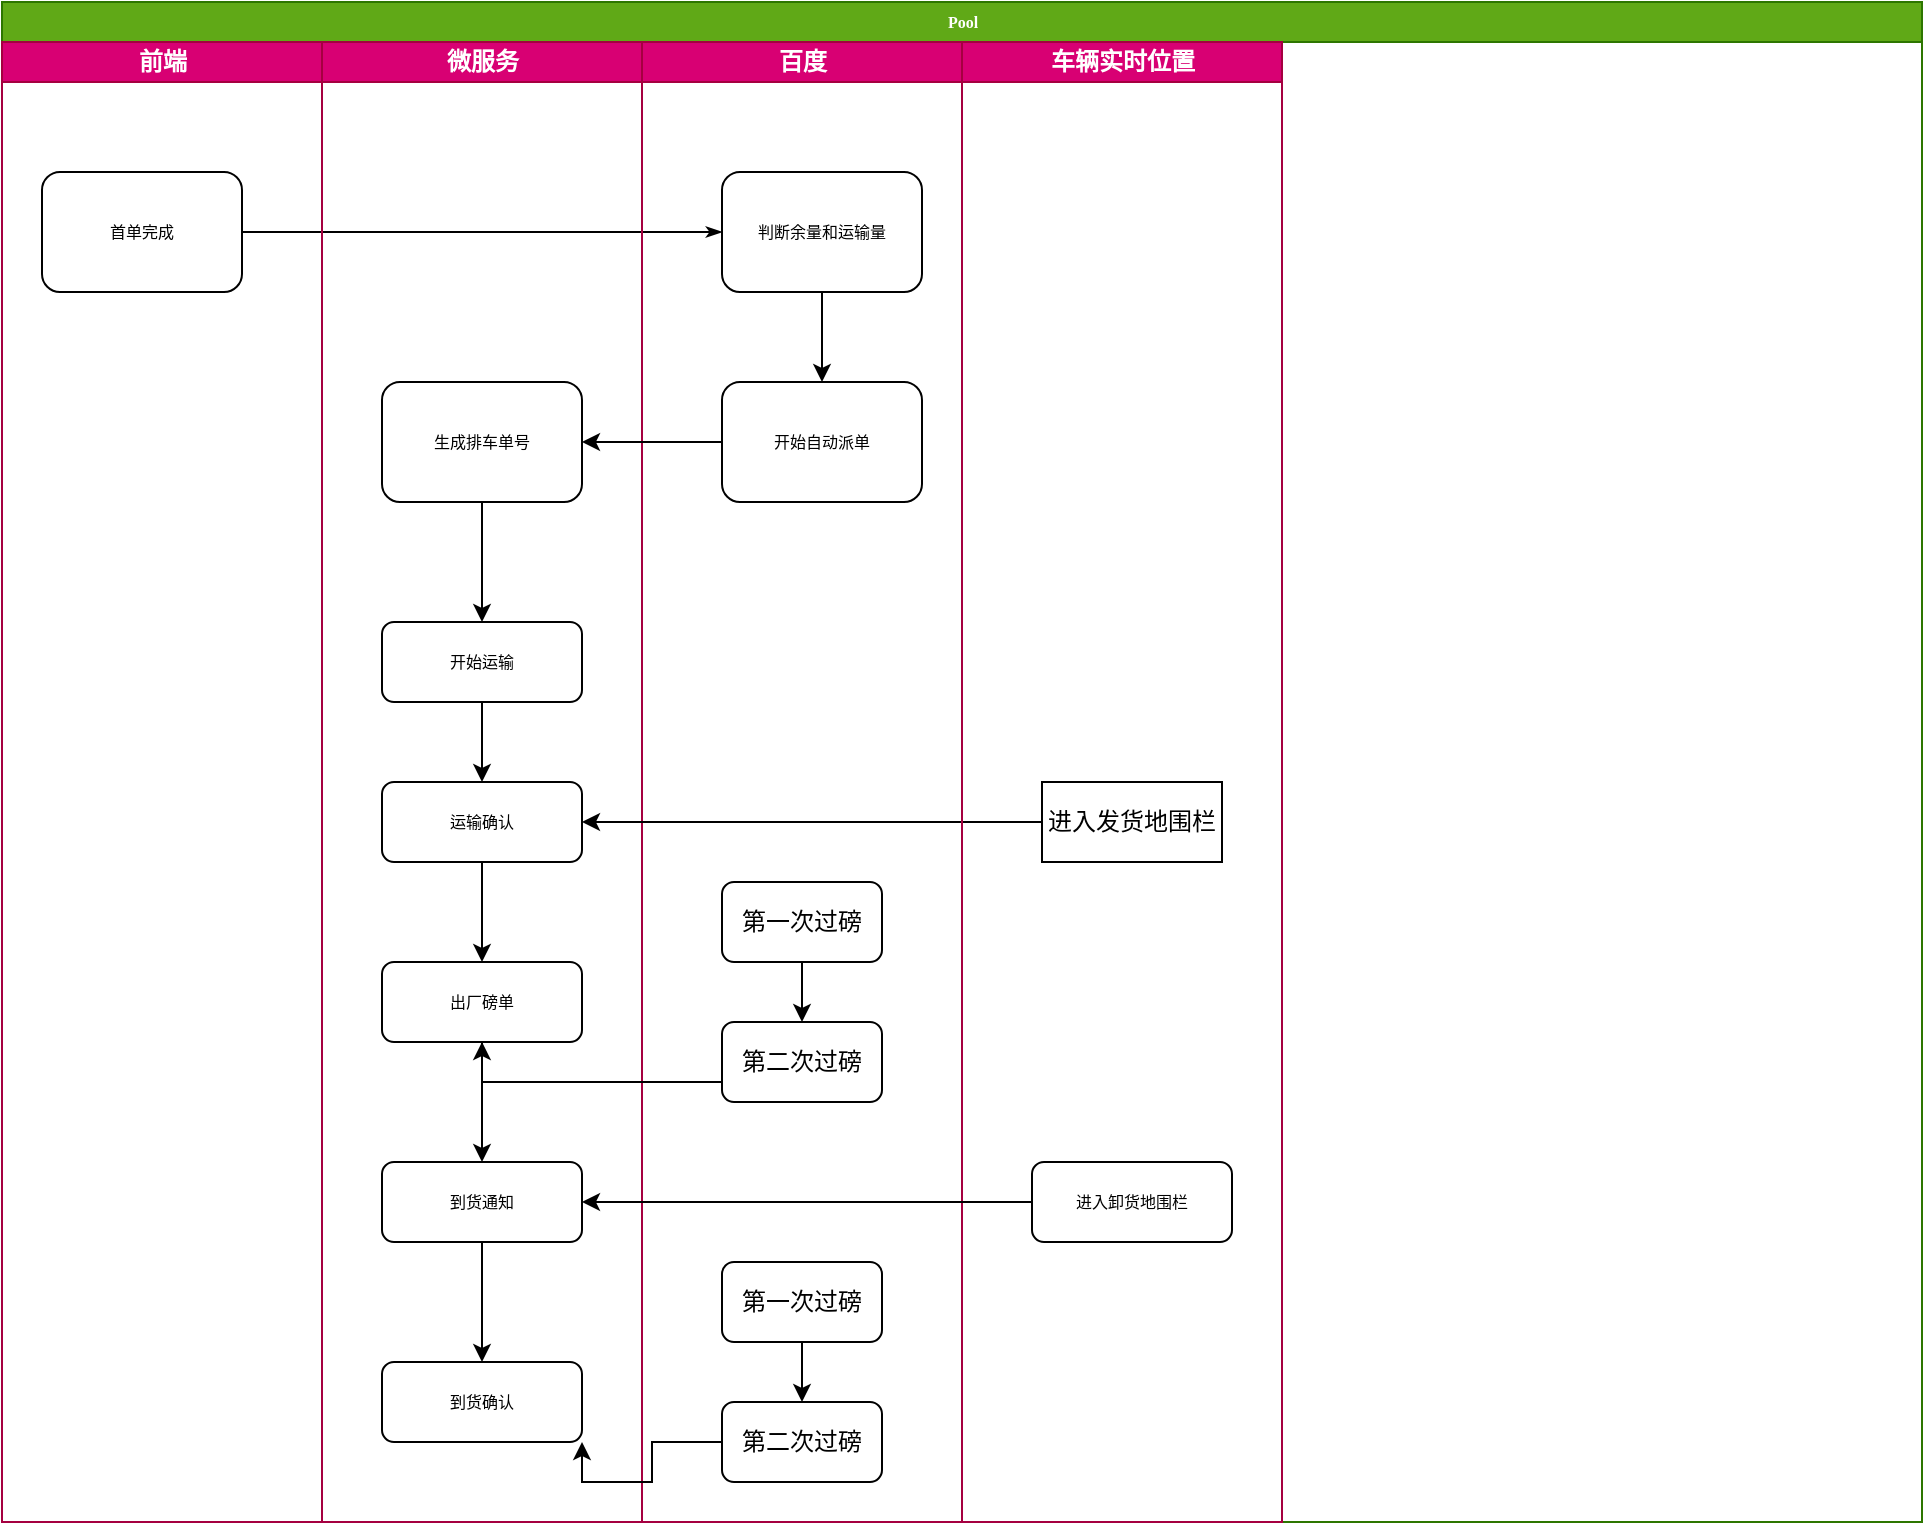 <mxfile version="21.1.4" type="github">
  <diagram name="Page-1" id="74e2e168-ea6b-b213-b513-2b3c1d86103e">
    <mxGraphModel dx="2074" dy="1134" grid="1" gridSize="10" guides="1" tooltips="1" connect="1" arrows="1" fold="1" page="1" pageScale="1" pageWidth="1100" pageHeight="850" background="none" math="0" shadow="0">
      <root>
        <mxCell id="0" />
        <mxCell id="1" parent="0" />
        <mxCell id="77e6c97f196da883-1" value="Pool" style="swimlane;html=1;childLayout=stackLayout;startSize=20;rounded=0;shadow=0;labelBackgroundColor=none;strokeWidth=1;fontFamily=Verdana;fontSize=8;align=center;fillColor=#60a917;fontColor=#ffffff;strokeColor=#2D7600;" parent="1" vertex="1">
          <mxGeometry x="70" y="40" width="960" height="760" as="geometry" />
        </mxCell>
        <mxCell id="77e6c97f196da883-2" value="前端" style="swimlane;html=1;startSize=20;fillColor=#d80073;fontColor=#ffffff;strokeColor=#A50040;" parent="77e6c97f196da883-1" vertex="1">
          <mxGeometry y="20" width="160" height="740" as="geometry" />
        </mxCell>
        <mxCell id="77e6c97f196da883-8" value="首单完成" style="rounded=1;whiteSpace=wrap;html=1;shadow=0;labelBackgroundColor=none;strokeWidth=1;fontFamily=Verdana;fontSize=8;align=center;" parent="77e6c97f196da883-2" vertex="1">
          <mxGeometry x="20" y="65" width="100" height="60" as="geometry" />
        </mxCell>
        <mxCell id="77e6c97f196da883-26" style="edgeStyle=orthogonalEdgeStyle;rounded=1;html=1;labelBackgroundColor=none;startArrow=none;startFill=0;startSize=5;endArrow=classicThin;endFill=1;endSize=5;jettySize=auto;orthogonalLoop=1;strokeWidth=1;fontFamily=Verdana;fontSize=8;entryX=0;entryY=0.5;entryDx=0;entryDy=0;" parent="77e6c97f196da883-1" source="77e6c97f196da883-8" target="4tRq5iD_RLKed55LPY2R-1" edge="1">
          <mxGeometry relative="1" as="geometry">
            <mxPoint x="190" y="115" as="targetPoint" />
          </mxGeometry>
        </mxCell>
        <mxCell id="77e6c97f196da883-3" value="微服务" style="swimlane;html=1;startSize=20;fillColor=#d80073;fontColor=#ffffff;strokeColor=#A50040;" parent="77e6c97f196da883-1" vertex="1">
          <mxGeometry x="160" y="20" width="160" height="740" as="geometry" />
        </mxCell>
        <mxCell id="4tRq5iD_RLKed55LPY2R-7" value="" style="edgeStyle=orthogonalEdgeStyle;rounded=0;orthogonalLoop=1;jettySize=auto;html=1;" edge="1" parent="77e6c97f196da883-3" source="77e6c97f196da883-9" target="4tRq5iD_RLKed55LPY2R-6">
          <mxGeometry relative="1" as="geometry" />
        </mxCell>
        <mxCell id="77e6c97f196da883-9" value="生成排车单号" style="rounded=1;whiteSpace=wrap;html=1;shadow=0;labelBackgroundColor=none;strokeWidth=1;fontFamily=Verdana;fontSize=8;align=center;" parent="77e6c97f196da883-3" vertex="1">
          <mxGeometry x="30" y="170" width="100" height="60" as="geometry" />
        </mxCell>
        <mxCell id="4tRq5iD_RLKed55LPY2R-17" value="" style="edgeStyle=orthogonalEdgeStyle;rounded=0;orthogonalLoop=1;jettySize=auto;html=1;" edge="1" parent="77e6c97f196da883-3" source="4tRq5iD_RLKed55LPY2R-6" target="4tRq5iD_RLKed55LPY2R-16">
          <mxGeometry relative="1" as="geometry" />
        </mxCell>
        <mxCell id="4tRq5iD_RLKed55LPY2R-6" value="开始运输" style="whiteSpace=wrap;html=1;fontSize=8;fontFamily=Verdana;rounded=1;shadow=0;labelBackgroundColor=none;strokeWidth=1;" vertex="1" parent="77e6c97f196da883-3">
          <mxGeometry x="30" y="290" width="100" height="40" as="geometry" />
        </mxCell>
        <mxCell id="4tRq5iD_RLKed55LPY2R-19" value="" style="edgeStyle=orthogonalEdgeStyle;rounded=0;orthogonalLoop=1;jettySize=auto;html=1;" edge="1" parent="77e6c97f196da883-3" source="4tRq5iD_RLKed55LPY2R-16" target="4tRq5iD_RLKed55LPY2R-18">
          <mxGeometry relative="1" as="geometry" />
        </mxCell>
        <mxCell id="4tRq5iD_RLKed55LPY2R-16" value="运输确认" style="whiteSpace=wrap;html=1;fontSize=8;fontFamily=Verdana;rounded=1;shadow=0;labelBackgroundColor=none;strokeWidth=1;" vertex="1" parent="77e6c97f196da883-3">
          <mxGeometry x="30" y="370" width="100" height="40" as="geometry" />
        </mxCell>
        <mxCell id="4tRq5iD_RLKed55LPY2R-21" value="" style="edgeStyle=orthogonalEdgeStyle;rounded=0;orthogonalLoop=1;jettySize=auto;html=1;" edge="1" parent="77e6c97f196da883-3" source="4tRq5iD_RLKed55LPY2R-18" target="4tRq5iD_RLKed55LPY2R-20">
          <mxGeometry relative="1" as="geometry" />
        </mxCell>
        <mxCell id="4tRq5iD_RLKed55LPY2R-18" value="出厂磅单" style="whiteSpace=wrap;html=1;fontSize=8;fontFamily=Verdana;rounded=1;shadow=0;labelBackgroundColor=none;strokeWidth=1;" vertex="1" parent="77e6c97f196da883-3">
          <mxGeometry x="30" y="460" width="100" height="40" as="geometry" />
        </mxCell>
        <mxCell id="4tRq5iD_RLKed55LPY2R-23" value="" style="edgeStyle=orthogonalEdgeStyle;rounded=0;orthogonalLoop=1;jettySize=auto;html=1;" edge="1" parent="77e6c97f196da883-3" source="4tRq5iD_RLKed55LPY2R-20" target="4tRq5iD_RLKed55LPY2R-22">
          <mxGeometry relative="1" as="geometry" />
        </mxCell>
        <mxCell id="4tRq5iD_RLKed55LPY2R-20" value="到货通知" style="whiteSpace=wrap;html=1;fontSize=8;fontFamily=Verdana;rounded=1;shadow=0;labelBackgroundColor=none;strokeWidth=1;" vertex="1" parent="77e6c97f196da883-3">
          <mxGeometry x="30" y="560" width="100" height="40" as="geometry" />
        </mxCell>
        <mxCell id="4tRq5iD_RLKed55LPY2R-22" value="到货确认" style="whiteSpace=wrap;html=1;fontSize=8;fontFamily=Verdana;rounded=1;shadow=0;labelBackgroundColor=none;strokeWidth=1;" vertex="1" parent="77e6c97f196da883-3">
          <mxGeometry x="30" y="660" width="100" height="40" as="geometry" />
        </mxCell>
        <mxCell id="77e6c97f196da883-4" value="百度" style="swimlane;html=1;startSize=20;fillColor=#d80073;fontColor=#ffffff;strokeColor=#A50040;" parent="77e6c97f196da883-1" vertex="1">
          <mxGeometry x="320" y="20" width="160" height="740" as="geometry" />
        </mxCell>
        <mxCell id="4tRq5iD_RLKed55LPY2R-4" value="" style="edgeStyle=orthogonalEdgeStyle;rounded=0;orthogonalLoop=1;jettySize=auto;html=1;" edge="1" parent="77e6c97f196da883-4" source="4tRq5iD_RLKed55LPY2R-1" target="4tRq5iD_RLKed55LPY2R-3">
          <mxGeometry relative="1" as="geometry" />
        </mxCell>
        <mxCell id="4tRq5iD_RLKed55LPY2R-1" value="判断余量和运输量" style="rounded=1;whiteSpace=wrap;html=1;shadow=0;labelBackgroundColor=none;strokeWidth=1;fontFamily=Verdana;fontSize=8;align=center;" vertex="1" parent="77e6c97f196da883-4">
          <mxGeometry x="40" y="65" width="100" height="60" as="geometry" />
        </mxCell>
        <mxCell id="4tRq5iD_RLKed55LPY2R-3" value="开始自动派单" style="rounded=1;whiteSpace=wrap;html=1;shadow=0;labelBackgroundColor=none;strokeWidth=1;fontFamily=Verdana;fontSize=8;align=center;" vertex="1" parent="77e6c97f196da883-4">
          <mxGeometry x="40" y="170" width="100" height="60" as="geometry" />
        </mxCell>
        <mxCell id="4tRq5iD_RLKed55LPY2R-69" value="" style="edgeStyle=orthogonalEdgeStyle;rounded=0;orthogonalLoop=1;jettySize=auto;html=1;" edge="1" parent="77e6c97f196da883-4" source="4tRq5iD_RLKed55LPY2R-40" target="4tRq5iD_RLKed55LPY2R-68">
          <mxGeometry relative="1" as="geometry" />
        </mxCell>
        <mxCell id="4tRq5iD_RLKed55LPY2R-40" value="第一次过磅" style="rounded=1;whiteSpace=wrap;html=1;" vertex="1" parent="77e6c97f196da883-4">
          <mxGeometry x="40" y="420" width="80" height="40" as="geometry" />
        </mxCell>
        <mxCell id="4tRq5iD_RLKed55LPY2R-68" value="第二次过磅" style="rounded=1;whiteSpace=wrap;html=1;" vertex="1" parent="77e6c97f196da883-4">
          <mxGeometry x="40" y="490" width="80" height="40" as="geometry" />
        </mxCell>
        <mxCell id="4tRq5iD_RLKed55LPY2R-72" value="第一次过磅" style="rounded=1;whiteSpace=wrap;html=1;" vertex="1" parent="77e6c97f196da883-4">
          <mxGeometry x="40" y="610" width="80" height="40" as="geometry" />
        </mxCell>
        <mxCell id="4tRq5iD_RLKed55LPY2R-73" value="第二次过磅" style="rounded=1;whiteSpace=wrap;html=1;" vertex="1" parent="77e6c97f196da883-4">
          <mxGeometry x="40" y="680" width="80" height="40" as="geometry" />
        </mxCell>
        <mxCell id="4tRq5iD_RLKed55LPY2R-71" value="" style="edgeStyle=orthogonalEdgeStyle;rounded=0;orthogonalLoop=1;jettySize=auto;html=1;" edge="1" parent="77e6c97f196da883-4" source="4tRq5iD_RLKed55LPY2R-72" target="4tRq5iD_RLKed55LPY2R-73">
          <mxGeometry relative="1" as="geometry" />
        </mxCell>
        <mxCell id="4tRq5iD_RLKed55LPY2R-5" value="" style="edgeStyle=orthogonalEdgeStyle;rounded=0;orthogonalLoop=1;jettySize=auto;html=1;" edge="1" parent="77e6c97f196da883-1" source="4tRq5iD_RLKed55LPY2R-3" target="77e6c97f196da883-9">
          <mxGeometry relative="1" as="geometry" />
        </mxCell>
        <mxCell id="4tRq5iD_RLKed55LPY2R-25" style="edgeStyle=orthogonalEdgeStyle;rounded=0;orthogonalLoop=1;jettySize=auto;html=1;entryX=1;entryY=0.5;entryDx=0;entryDy=0;" edge="1" parent="77e6c97f196da883-1" source="4tRq5iD_RLKed55LPY2R-24" target="4tRq5iD_RLKed55LPY2R-16">
          <mxGeometry relative="1" as="geometry" />
        </mxCell>
        <mxCell id="77e6c97f196da883-6" value="车辆实时位置" style="swimlane;html=1;startSize=20;fillColor=#d80073;fontColor=#ffffff;strokeColor=#A50040;" parent="77e6c97f196da883-1" vertex="1">
          <mxGeometry x="480" y="20" width="160" height="740" as="geometry" />
        </mxCell>
        <mxCell id="4tRq5iD_RLKed55LPY2R-24" value="进入发货地围栏" style="rounded=0;whiteSpace=wrap;html=1;" vertex="1" parent="77e6c97f196da883-6">
          <mxGeometry x="40" y="370" width="90" height="40" as="geometry" />
        </mxCell>
        <mxCell id="4tRq5iD_RLKed55LPY2R-38" value="进入卸货地围栏" style="whiteSpace=wrap;html=1;fontSize=8;fontFamily=Verdana;rounded=1;shadow=0;labelBackgroundColor=none;strokeWidth=1;" vertex="1" parent="77e6c97f196da883-6">
          <mxGeometry x="35" y="560" width="100" height="40" as="geometry" />
        </mxCell>
        <mxCell id="4tRq5iD_RLKed55LPY2R-39" style="edgeStyle=orthogonalEdgeStyle;rounded=0;orthogonalLoop=1;jettySize=auto;html=1;entryX=1;entryY=0.5;entryDx=0;entryDy=0;" edge="1" parent="77e6c97f196da883-1" source="4tRq5iD_RLKed55LPY2R-38" target="4tRq5iD_RLKed55LPY2R-20">
          <mxGeometry relative="1" as="geometry" />
        </mxCell>
        <mxCell id="4tRq5iD_RLKed55LPY2R-70" style="edgeStyle=orthogonalEdgeStyle;rounded=0;orthogonalLoop=1;jettySize=auto;html=1;entryX=0.5;entryY=1;entryDx=0;entryDy=0;" edge="1" parent="77e6c97f196da883-1" source="4tRq5iD_RLKed55LPY2R-68" target="4tRq5iD_RLKed55LPY2R-18">
          <mxGeometry relative="1" as="geometry">
            <Array as="points">
              <mxPoint x="240" y="540" />
            </Array>
          </mxGeometry>
        </mxCell>
        <mxCell id="4tRq5iD_RLKed55LPY2R-74" style="edgeStyle=orthogonalEdgeStyle;rounded=0;orthogonalLoop=1;jettySize=auto;html=1;entryX=1;entryY=1;entryDx=0;entryDy=0;" edge="1" parent="77e6c97f196da883-1" source="4tRq5iD_RLKed55LPY2R-73" target="4tRq5iD_RLKed55LPY2R-22">
          <mxGeometry relative="1" as="geometry" />
        </mxCell>
      </root>
    </mxGraphModel>
  </diagram>
</mxfile>
